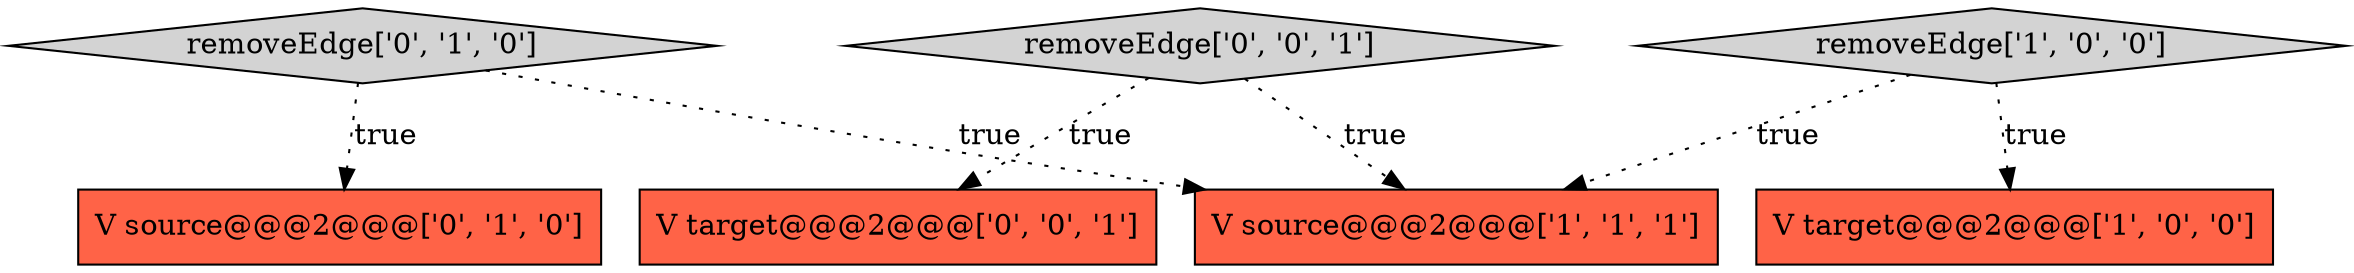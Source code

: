 digraph {
4 [style = filled, label = "removeEdge['0', '1', '0']", fillcolor = lightgray, shape = diamond image = "AAA0AAABBB2BBB"];
3 [style = filled, label = "V source@@@2@@@['0', '1', '0']", fillcolor = tomato, shape = box image = "AAA0AAABBB2BBB"];
6 [style = filled, label = "V target@@@2@@@['0', '0', '1']", fillcolor = tomato, shape = box image = "AAA0AAABBB3BBB"];
1 [style = filled, label = "V target@@@2@@@['1', '0', '0']", fillcolor = tomato, shape = box image = "AAA0AAABBB1BBB"];
5 [style = filled, label = "removeEdge['0', '0', '1']", fillcolor = lightgray, shape = diamond image = "AAA0AAABBB3BBB"];
2 [style = filled, label = "V source@@@2@@@['1', '1', '1']", fillcolor = tomato, shape = box image = "AAA0AAABBB1BBB"];
0 [style = filled, label = "removeEdge['1', '0', '0']", fillcolor = lightgray, shape = diamond image = "AAA0AAABBB1BBB"];
5->6 [style = dotted, label="true"];
4->3 [style = dotted, label="true"];
0->2 [style = dotted, label="true"];
4->2 [style = dotted, label="true"];
0->1 [style = dotted, label="true"];
5->2 [style = dotted, label="true"];
}
